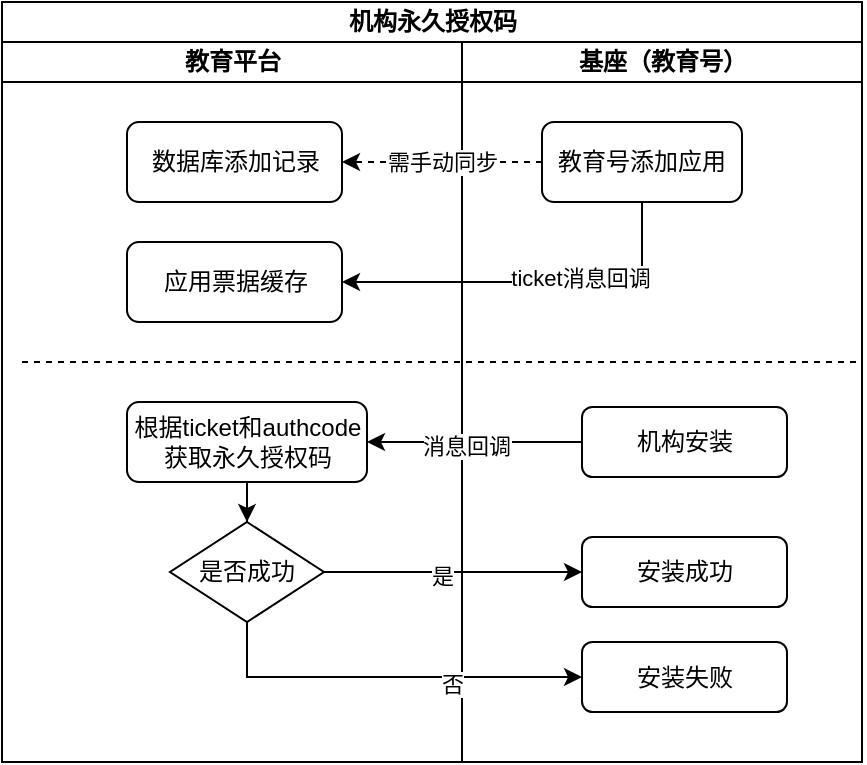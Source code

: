 <mxfile version="21.0.10" type="github">
  <diagram name="第 1 页" id="7eFljQhIo_SpwpvvRd7w">
    <mxGraphModel dx="954" dy="562" grid="1" gridSize="10" guides="1" tooltips="1" connect="1" arrows="1" fold="1" page="1" pageScale="1" pageWidth="827" pageHeight="1169" math="0" shadow="0">
      <root>
        <mxCell id="0" />
        <mxCell id="1" parent="0" />
        <mxCell id="9rMmdFguDnzDO0_cB9-q-1" value="机构永久授权码" style="swimlane;childLayout=stackLayout;resizeParent=1;resizeParentMax=0;startSize=20;html=1;" vertex="1" parent="1">
          <mxGeometry x="220.0" y="40" width="430" height="380" as="geometry" />
        </mxCell>
        <mxCell id="9rMmdFguDnzDO0_cB9-q-2" value="教育平台" style="swimlane;startSize=20;html=1;" vertex="1" parent="9rMmdFguDnzDO0_cB9-q-1">
          <mxGeometry y="20" width="230" height="360" as="geometry" />
        </mxCell>
        <mxCell id="9rMmdFguDnzDO0_cB9-q-7" value="数据库添加记录" style="rounded=1;whiteSpace=wrap;html=1;" vertex="1" parent="9rMmdFguDnzDO0_cB9-q-2">
          <mxGeometry x="62.5" y="40" width="107.5" height="40" as="geometry" />
        </mxCell>
        <mxCell id="9rMmdFguDnzDO0_cB9-q-8" value="应用票据缓存" style="rounded=1;whiteSpace=wrap;html=1;" vertex="1" parent="9rMmdFguDnzDO0_cB9-q-2">
          <mxGeometry x="62.5" y="100" width="107.5" height="40" as="geometry" />
        </mxCell>
        <mxCell id="9rMmdFguDnzDO0_cB9-q-18" style="edgeStyle=orthogonalEdgeStyle;rounded=0;orthogonalLoop=1;jettySize=auto;html=1;" edge="1" parent="9rMmdFguDnzDO0_cB9-q-2" source="9rMmdFguDnzDO0_cB9-q-14" target="9rMmdFguDnzDO0_cB9-q-17">
          <mxGeometry relative="1" as="geometry" />
        </mxCell>
        <mxCell id="9rMmdFguDnzDO0_cB9-q-14" value="根据ticket和authcode&lt;br&gt;获取永久授权码" style="rounded=1;whiteSpace=wrap;html=1;" vertex="1" parent="9rMmdFguDnzDO0_cB9-q-2">
          <mxGeometry x="62.5" y="180" width="120" height="40" as="geometry" />
        </mxCell>
        <mxCell id="9rMmdFguDnzDO0_cB9-q-17" value="是否成功" style="rhombus;whiteSpace=wrap;html=1;" vertex="1" parent="9rMmdFguDnzDO0_cB9-q-2">
          <mxGeometry x="84" y="240" width="77" height="50" as="geometry" />
        </mxCell>
        <mxCell id="9rMmdFguDnzDO0_cB9-q-25" value="" style="endArrow=none;html=1;rounded=0;dashed=1;" edge="1" parent="9rMmdFguDnzDO0_cB9-q-2">
          <mxGeometry width="50" height="50" relative="1" as="geometry">
            <mxPoint x="10.0" y="160" as="sourcePoint" />
            <mxPoint x="430.0" y="160" as="targetPoint" />
          </mxGeometry>
        </mxCell>
        <mxCell id="9rMmdFguDnzDO0_cB9-q-9" style="edgeStyle=orthogonalEdgeStyle;rounded=0;orthogonalLoop=1;jettySize=auto;html=1;entryX=1;entryY=0.5;entryDx=0;entryDy=0;exitX=0.5;exitY=1;exitDx=0;exitDy=0;" edge="1" parent="9rMmdFguDnzDO0_cB9-q-1" source="9rMmdFguDnzDO0_cB9-q-6" target="9rMmdFguDnzDO0_cB9-q-8">
          <mxGeometry relative="1" as="geometry" />
        </mxCell>
        <mxCell id="9rMmdFguDnzDO0_cB9-q-10" value="ticket消息回调" style="edgeLabel;html=1;align=center;verticalAlign=middle;resizable=0;points=[];" vertex="1" connectable="0" parent="9rMmdFguDnzDO0_cB9-q-9">
          <mxGeometry x="-0.241" y="-2" relative="1" as="geometry">
            <mxPoint x="1" as="offset" />
          </mxGeometry>
        </mxCell>
        <mxCell id="9rMmdFguDnzDO0_cB9-q-3" value="基座（教育号）" style="swimlane;startSize=20;html=1;" vertex="1" parent="9rMmdFguDnzDO0_cB9-q-1">
          <mxGeometry x="230" y="20" width="200" height="360" as="geometry" />
        </mxCell>
        <mxCell id="9rMmdFguDnzDO0_cB9-q-6" value="教育号添加应用" style="rounded=1;whiteSpace=wrap;html=1;" vertex="1" parent="9rMmdFguDnzDO0_cB9-q-3">
          <mxGeometry x="40" y="40" width="100" height="40" as="geometry" />
        </mxCell>
        <mxCell id="9rMmdFguDnzDO0_cB9-q-11" value="机构安装" style="rounded=1;whiteSpace=wrap;html=1;" vertex="1" parent="9rMmdFguDnzDO0_cB9-q-3">
          <mxGeometry x="60" y="182.5" width="102.5" height="35" as="geometry" />
        </mxCell>
        <mxCell id="9rMmdFguDnzDO0_cB9-q-19" value="安装成功" style="rounded=1;whiteSpace=wrap;html=1;" vertex="1" parent="9rMmdFguDnzDO0_cB9-q-3">
          <mxGeometry x="60" y="247.5" width="102.5" height="35" as="geometry" />
        </mxCell>
        <mxCell id="9rMmdFguDnzDO0_cB9-q-20" value="安装失败" style="rounded=1;whiteSpace=wrap;html=1;" vertex="1" parent="9rMmdFguDnzDO0_cB9-q-3">
          <mxGeometry x="60" y="300" width="102.5" height="35" as="geometry" />
        </mxCell>
        <mxCell id="9rMmdFguDnzDO0_cB9-q-12" style="edgeStyle=orthogonalEdgeStyle;rounded=0;orthogonalLoop=1;jettySize=auto;html=1;entryX=1;entryY=0.5;entryDx=0;entryDy=0;dashed=1;" edge="1" parent="9rMmdFguDnzDO0_cB9-q-1" source="9rMmdFguDnzDO0_cB9-q-6" target="9rMmdFguDnzDO0_cB9-q-7">
          <mxGeometry relative="1" as="geometry" />
        </mxCell>
        <mxCell id="9rMmdFguDnzDO0_cB9-q-13" value="需手动同步" style="edgeLabel;html=1;align=center;verticalAlign=middle;resizable=0;points=[];" vertex="1" connectable="0" parent="9rMmdFguDnzDO0_cB9-q-12">
          <mxGeometry x="-0.26" y="-1" relative="1" as="geometry">
            <mxPoint x="-13" y="1" as="offset" />
          </mxGeometry>
        </mxCell>
        <mxCell id="9rMmdFguDnzDO0_cB9-q-15" style="edgeStyle=orthogonalEdgeStyle;rounded=0;orthogonalLoop=1;jettySize=auto;html=1;entryX=1;entryY=0.5;entryDx=0;entryDy=0;" edge="1" parent="9rMmdFguDnzDO0_cB9-q-1" source="9rMmdFguDnzDO0_cB9-q-11" target="9rMmdFguDnzDO0_cB9-q-14">
          <mxGeometry relative="1" as="geometry" />
        </mxCell>
        <mxCell id="9rMmdFguDnzDO0_cB9-q-16" value="消息回调" style="edgeLabel;html=1;align=center;verticalAlign=middle;resizable=0;points=[];" vertex="1" connectable="0" parent="9rMmdFguDnzDO0_cB9-q-15">
          <mxGeometry x="0.08" y="2" relative="1" as="geometry">
            <mxPoint as="offset" />
          </mxGeometry>
        </mxCell>
        <mxCell id="9rMmdFguDnzDO0_cB9-q-21" style="edgeStyle=orthogonalEdgeStyle;rounded=0;orthogonalLoop=1;jettySize=auto;html=1;entryX=0;entryY=0.5;entryDx=0;entryDy=0;" edge="1" parent="9rMmdFguDnzDO0_cB9-q-1" source="9rMmdFguDnzDO0_cB9-q-17" target="9rMmdFguDnzDO0_cB9-q-19">
          <mxGeometry relative="1" as="geometry" />
        </mxCell>
        <mxCell id="9rMmdFguDnzDO0_cB9-q-23" value="是" style="edgeLabel;html=1;align=center;verticalAlign=middle;resizable=0;points=[];" vertex="1" connectable="0" parent="9rMmdFguDnzDO0_cB9-q-21">
          <mxGeometry x="-0.085" y="-1" relative="1" as="geometry">
            <mxPoint y="1" as="offset" />
          </mxGeometry>
        </mxCell>
        <mxCell id="9rMmdFguDnzDO0_cB9-q-22" style="edgeStyle=orthogonalEdgeStyle;rounded=0;orthogonalLoop=1;jettySize=auto;html=1;entryX=0;entryY=0.5;entryDx=0;entryDy=0;exitX=0.5;exitY=1;exitDx=0;exitDy=0;" edge="1" parent="9rMmdFguDnzDO0_cB9-q-1" source="9rMmdFguDnzDO0_cB9-q-17" target="9rMmdFguDnzDO0_cB9-q-20">
          <mxGeometry relative="1" as="geometry" />
        </mxCell>
        <mxCell id="9rMmdFguDnzDO0_cB9-q-24" value="否" style="edgeLabel;html=1;align=center;verticalAlign=middle;resizable=0;points=[];" vertex="1" connectable="0" parent="9rMmdFguDnzDO0_cB9-q-22">
          <mxGeometry x="0.333" y="-3" relative="1" as="geometry">
            <mxPoint as="offset" />
          </mxGeometry>
        </mxCell>
      </root>
    </mxGraphModel>
  </diagram>
</mxfile>
